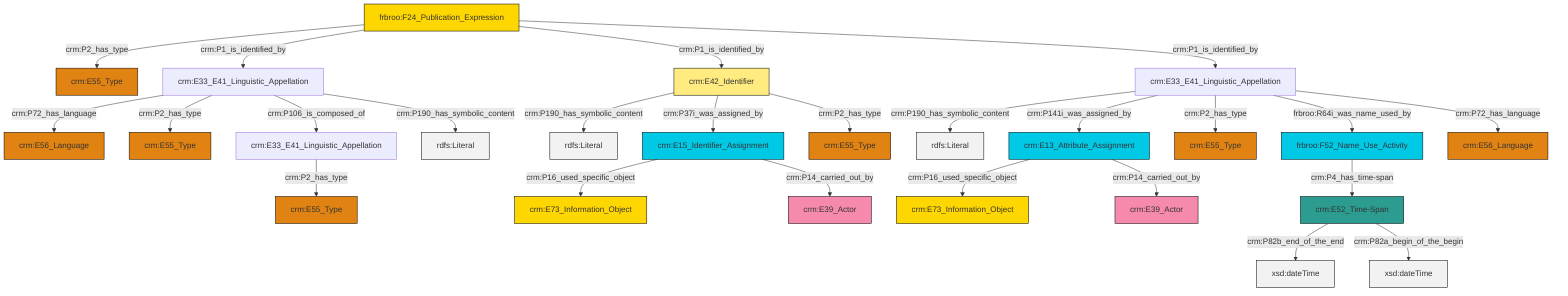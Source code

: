 graph TD
classDef Literal fill:#f2f2f2,stroke:#000000;
classDef CRM_Entity fill:#FFFFFF,stroke:#000000;
classDef Temporal_Entity fill:#00C9E6, stroke:#000000;
classDef Type fill:#E18312, stroke:#000000;
classDef Time-Span fill:#2C9C91, stroke:#000000;
classDef Appellation fill:#FFEB7F, stroke:#000000;
classDef Place fill:#008836, stroke:#000000;
classDef Persistent_Item fill:#B266B2, stroke:#000000;
classDef Conceptual_Object fill:#FFD700, stroke:#000000;
classDef Physical_Thing fill:#D2B48C, stroke:#000000;
classDef Actor fill:#f58aad, stroke:#000000;
classDef PC_Classes fill:#4ce600, stroke:#000000;
classDef Multi fill:#cccccc,stroke:#000000;

0["crm:E33_E41_Linguistic_Appellation"]:::Default -->|crm:P190_has_symbolic_content| 1[rdfs:Literal]:::Literal
4["crm:E13_Attribute_Assignment"]:::Temporal_Entity -->|crm:P16_used_specific_object| 5["crm:E73_Information_Object"]:::Conceptual_Object
12["crm:E33_E41_Linguistic_Appellation"]:::Default -->|crm:P72_has_language| 13["crm:E56_Language"]:::Type
14["crm:E15_Identifier_Assignment"]:::Temporal_Entity -->|crm:P16_used_specific_object| 8["crm:E73_Information_Object"]:::Conceptual_Object
16["frbroo:F52_Name_Use_Activity"]:::Temporal_Entity -->|crm:P4_has_time-span| 6["crm:E52_Time-Span"]:::Time-Span
12["crm:E33_E41_Linguistic_Appellation"]:::Default -->|crm:P2_has_type| 19["crm:E55_Type"]:::Type
22["frbroo:F24_Publication_Expression"]:::Conceptual_Object -->|crm:P2_has_type| 10["crm:E55_Type"]:::Type
2["crm:E42_Identifier"]:::Appellation -->|crm:P190_has_symbolic_content| 24[rdfs:Literal]:::Literal
22["frbroo:F24_Publication_Expression"]:::Conceptual_Object -->|crm:P1_is_identified_by| 12["crm:E33_E41_Linguistic_Appellation"]:::Default
12["crm:E33_E41_Linguistic_Appellation"]:::Default -->|crm:P106_is_composed_of| 20["crm:E33_E41_Linguistic_Appellation"]:::Default
6["crm:E52_Time-Span"]:::Time-Span -->|crm:P82b_end_of_the_end| 26[xsd:dateTime]:::Literal
6["crm:E52_Time-Span"]:::Time-Span -->|crm:P82a_begin_of_the_begin| 27[xsd:dateTime]:::Literal
2["crm:E42_Identifier"]:::Appellation -->|crm:P37i_was_assigned_by| 14["crm:E15_Identifier_Assignment"]:::Temporal_Entity
20["crm:E33_E41_Linguistic_Appellation"]:::Default -->|crm:P2_has_type| 31["crm:E55_Type"]:::Type
0["crm:E33_E41_Linguistic_Appellation"]:::Default -->|crm:P141i_was_assigned_by| 4["crm:E13_Attribute_Assignment"]:::Temporal_Entity
22["frbroo:F24_Publication_Expression"]:::Conceptual_Object -->|crm:P1_is_identified_by| 2["crm:E42_Identifier"]:::Appellation
0["crm:E33_E41_Linguistic_Appellation"]:::Default -->|crm:P2_has_type| 37["crm:E55_Type"]:::Type
22["frbroo:F24_Publication_Expression"]:::Conceptual_Object -->|crm:P1_is_identified_by| 0["crm:E33_E41_Linguistic_Appellation"]:::Default
0["crm:E33_E41_Linguistic_Appellation"]:::Default -->|frbroo:R64i_was_name_used_by| 16["frbroo:F52_Name_Use_Activity"]:::Temporal_Entity
4["crm:E13_Attribute_Assignment"]:::Temporal_Entity -->|crm:P14_carried_out_by| 38["crm:E39_Actor"]:::Actor
2["crm:E42_Identifier"]:::Appellation -->|crm:P2_has_type| 43["crm:E55_Type"]:::Type
0["crm:E33_E41_Linguistic_Appellation"]:::Default -->|crm:P72_has_language| 29["crm:E56_Language"]:::Type
12["crm:E33_E41_Linguistic_Appellation"]:::Default -->|crm:P190_has_symbolic_content| 45[rdfs:Literal]:::Literal
14["crm:E15_Identifier_Assignment"]:::Temporal_Entity -->|crm:P14_carried_out_by| 32["crm:E39_Actor"]:::Actor